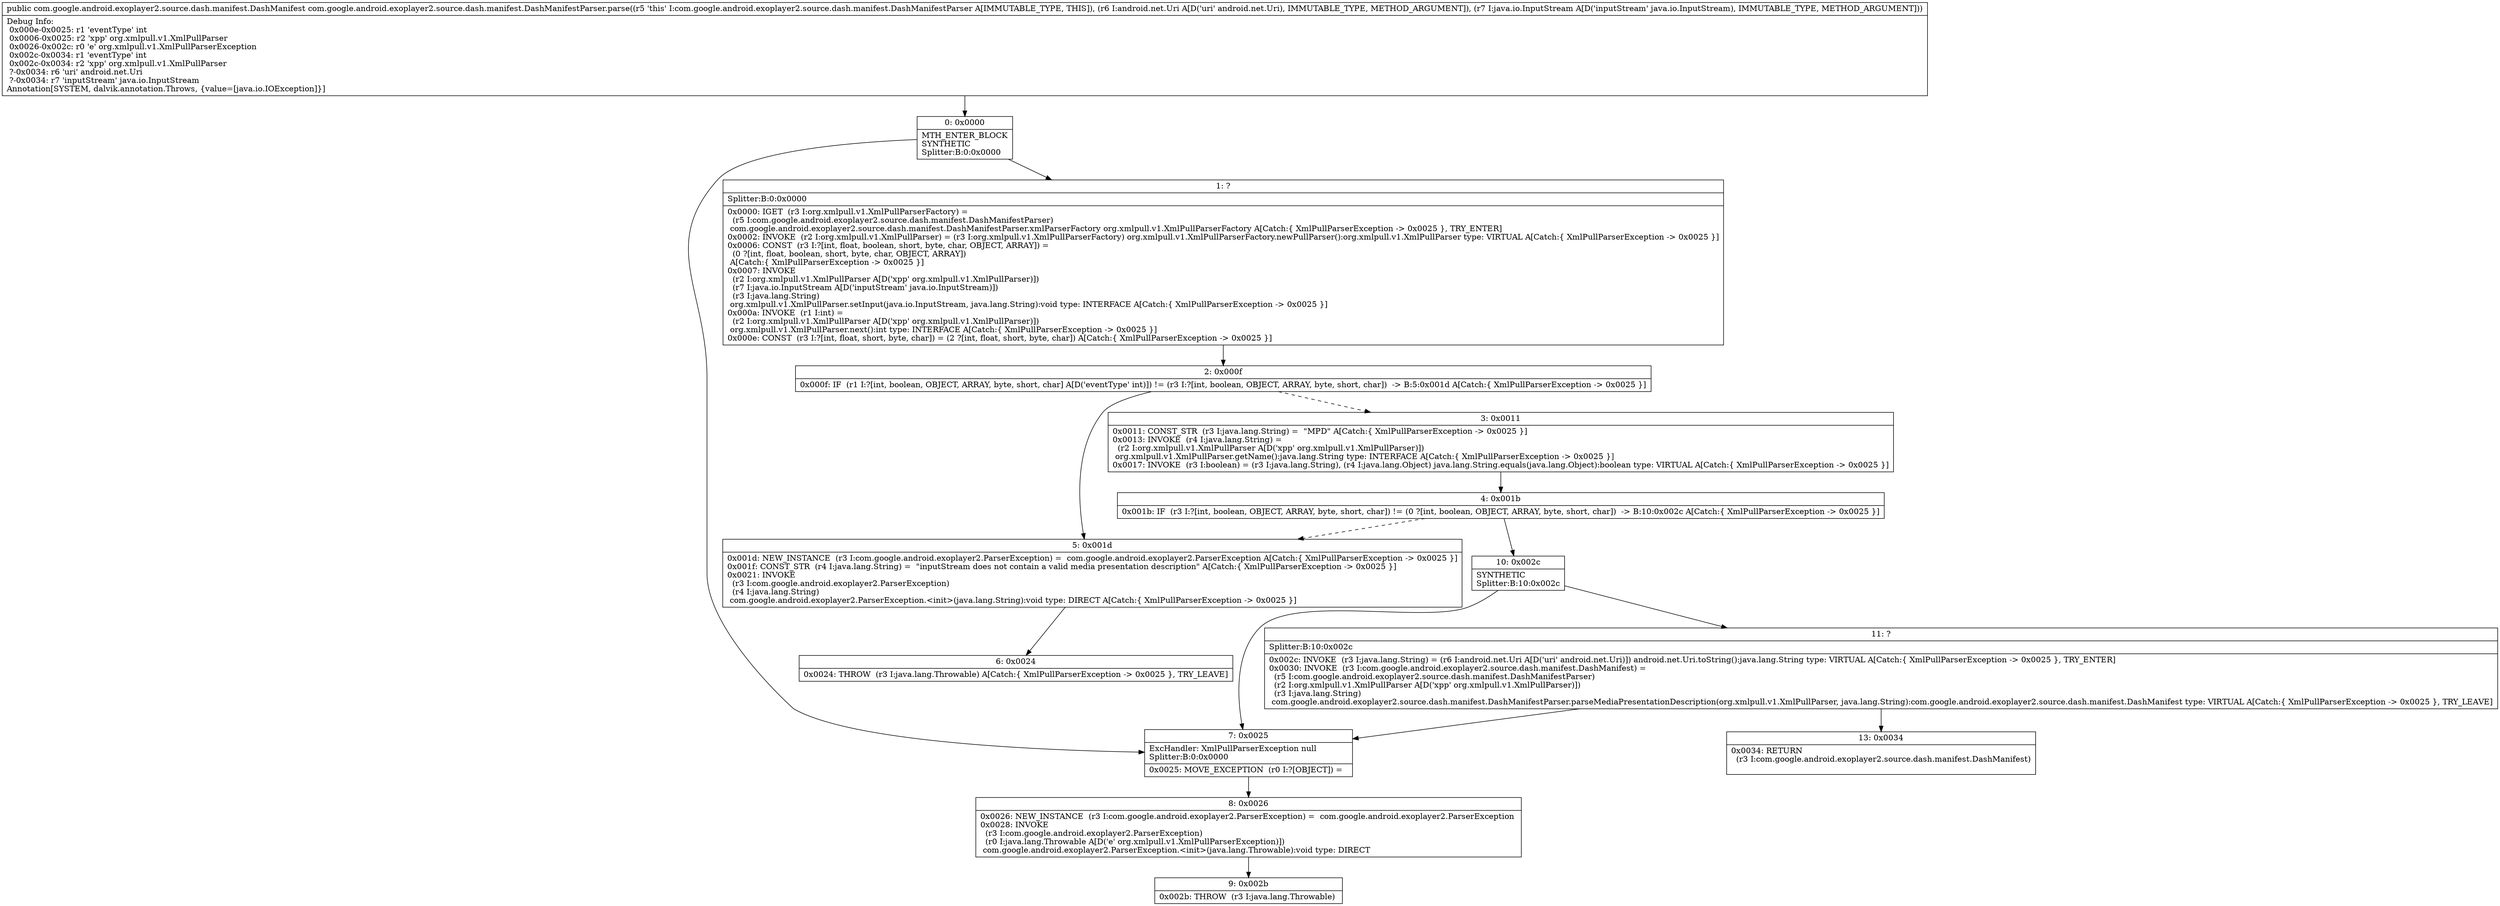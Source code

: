 digraph "CFG forcom.google.android.exoplayer2.source.dash.manifest.DashManifestParser.parse(Landroid\/net\/Uri;Ljava\/io\/InputStream;)Lcom\/google\/android\/exoplayer2\/source\/dash\/manifest\/DashManifest;" {
Node_0 [shape=record,label="{0\:\ 0x0000|MTH_ENTER_BLOCK\lSYNTHETIC\lSplitter:B:0:0x0000\l}"];
Node_1 [shape=record,label="{1\:\ ?|Splitter:B:0:0x0000\l|0x0000: IGET  (r3 I:org.xmlpull.v1.XmlPullParserFactory) = \l  (r5 I:com.google.android.exoplayer2.source.dash.manifest.DashManifestParser)\l com.google.android.exoplayer2.source.dash.manifest.DashManifestParser.xmlParserFactory org.xmlpull.v1.XmlPullParserFactory A[Catch:\{ XmlPullParserException \-\> 0x0025 \}, TRY_ENTER]\l0x0002: INVOKE  (r2 I:org.xmlpull.v1.XmlPullParser) = (r3 I:org.xmlpull.v1.XmlPullParserFactory) org.xmlpull.v1.XmlPullParserFactory.newPullParser():org.xmlpull.v1.XmlPullParser type: VIRTUAL A[Catch:\{ XmlPullParserException \-\> 0x0025 \}]\l0x0006: CONST  (r3 I:?[int, float, boolean, short, byte, char, OBJECT, ARRAY]) = \l  (0 ?[int, float, boolean, short, byte, char, OBJECT, ARRAY])\l A[Catch:\{ XmlPullParserException \-\> 0x0025 \}]\l0x0007: INVOKE  \l  (r2 I:org.xmlpull.v1.XmlPullParser A[D('xpp' org.xmlpull.v1.XmlPullParser)])\l  (r7 I:java.io.InputStream A[D('inputStream' java.io.InputStream)])\l  (r3 I:java.lang.String)\l org.xmlpull.v1.XmlPullParser.setInput(java.io.InputStream, java.lang.String):void type: INTERFACE A[Catch:\{ XmlPullParserException \-\> 0x0025 \}]\l0x000a: INVOKE  (r1 I:int) = \l  (r2 I:org.xmlpull.v1.XmlPullParser A[D('xpp' org.xmlpull.v1.XmlPullParser)])\l org.xmlpull.v1.XmlPullParser.next():int type: INTERFACE A[Catch:\{ XmlPullParserException \-\> 0x0025 \}]\l0x000e: CONST  (r3 I:?[int, float, short, byte, char]) = (2 ?[int, float, short, byte, char]) A[Catch:\{ XmlPullParserException \-\> 0x0025 \}]\l}"];
Node_2 [shape=record,label="{2\:\ 0x000f|0x000f: IF  (r1 I:?[int, boolean, OBJECT, ARRAY, byte, short, char] A[D('eventType' int)]) != (r3 I:?[int, boolean, OBJECT, ARRAY, byte, short, char])  \-\> B:5:0x001d A[Catch:\{ XmlPullParserException \-\> 0x0025 \}]\l}"];
Node_3 [shape=record,label="{3\:\ 0x0011|0x0011: CONST_STR  (r3 I:java.lang.String) =  \"MPD\" A[Catch:\{ XmlPullParserException \-\> 0x0025 \}]\l0x0013: INVOKE  (r4 I:java.lang.String) = \l  (r2 I:org.xmlpull.v1.XmlPullParser A[D('xpp' org.xmlpull.v1.XmlPullParser)])\l org.xmlpull.v1.XmlPullParser.getName():java.lang.String type: INTERFACE A[Catch:\{ XmlPullParserException \-\> 0x0025 \}]\l0x0017: INVOKE  (r3 I:boolean) = (r3 I:java.lang.String), (r4 I:java.lang.Object) java.lang.String.equals(java.lang.Object):boolean type: VIRTUAL A[Catch:\{ XmlPullParserException \-\> 0x0025 \}]\l}"];
Node_4 [shape=record,label="{4\:\ 0x001b|0x001b: IF  (r3 I:?[int, boolean, OBJECT, ARRAY, byte, short, char]) != (0 ?[int, boolean, OBJECT, ARRAY, byte, short, char])  \-\> B:10:0x002c A[Catch:\{ XmlPullParserException \-\> 0x0025 \}]\l}"];
Node_5 [shape=record,label="{5\:\ 0x001d|0x001d: NEW_INSTANCE  (r3 I:com.google.android.exoplayer2.ParserException) =  com.google.android.exoplayer2.ParserException A[Catch:\{ XmlPullParserException \-\> 0x0025 \}]\l0x001f: CONST_STR  (r4 I:java.lang.String) =  \"inputStream does not contain a valid media presentation description\" A[Catch:\{ XmlPullParserException \-\> 0x0025 \}]\l0x0021: INVOKE  \l  (r3 I:com.google.android.exoplayer2.ParserException)\l  (r4 I:java.lang.String)\l com.google.android.exoplayer2.ParserException.\<init\>(java.lang.String):void type: DIRECT A[Catch:\{ XmlPullParserException \-\> 0x0025 \}]\l}"];
Node_6 [shape=record,label="{6\:\ 0x0024|0x0024: THROW  (r3 I:java.lang.Throwable) A[Catch:\{ XmlPullParserException \-\> 0x0025 \}, TRY_LEAVE]\l}"];
Node_7 [shape=record,label="{7\:\ 0x0025|ExcHandler: XmlPullParserException null\lSplitter:B:0:0x0000\l|0x0025: MOVE_EXCEPTION  (r0 I:?[OBJECT]) =  \l}"];
Node_8 [shape=record,label="{8\:\ 0x0026|0x0026: NEW_INSTANCE  (r3 I:com.google.android.exoplayer2.ParserException) =  com.google.android.exoplayer2.ParserException \l0x0028: INVOKE  \l  (r3 I:com.google.android.exoplayer2.ParserException)\l  (r0 I:java.lang.Throwable A[D('e' org.xmlpull.v1.XmlPullParserException)])\l com.google.android.exoplayer2.ParserException.\<init\>(java.lang.Throwable):void type: DIRECT \l}"];
Node_9 [shape=record,label="{9\:\ 0x002b|0x002b: THROW  (r3 I:java.lang.Throwable) \l}"];
Node_10 [shape=record,label="{10\:\ 0x002c|SYNTHETIC\lSplitter:B:10:0x002c\l}"];
Node_11 [shape=record,label="{11\:\ ?|Splitter:B:10:0x002c\l|0x002c: INVOKE  (r3 I:java.lang.String) = (r6 I:android.net.Uri A[D('uri' android.net.Uri)]) android.net.Uri.toString():java.lang.String type: VIRTUAL A[Catch:\{ XmlPullParserException \-\> 0x0025 \}, TRY_ENTER]\l0x0030: INVOKE  (r3 I:com.google.android.exoplayer2.source.dash.manifest.DashManifest) = \l  (r5 I:com.google.android.exoplayer2.source.dash.manifest.DashManifestParser)\l  (r2 I:org.xmlpull.v1.XmlPullParser A[D('xpp' org.xmlpull.v1.XmlPullParser)])\l  (r3 I:java.lang.String)\l com.google.android.exoplayer2.source.dash.manifest.DashManifestParser.parseMediaPresentationDescription(org.xmlpull.v1.XmlPullParser, java.lang.String):com.google.android.exoplayer2.source.dash.manifest.DashManifest type: VIRTUAL A[Catch:\{ XmlPullParserException \-\> 0x0025 \}, TRY_LEAVE]\l}"];
Node_13 [shape=record,label="{13\:\ 0x0034|0x0034: RETURN  \l  (r3 I:com.google.android.exoplayer2.source.dash.manifest.DashManifest)\l \l}"];
MethodNode[shape=record,label="{public com.google.android.exoplayer2.source.dash.manifest.DashManifest com.google.android.exoplayer2.source.dash.manifest.DashManifestParser.parse((r5 'this' I:com.google.android.exoplayer2.source.dash.manifest.DashManifestParser A[IMMUTABLE_TYPE, THIS]), (r6 I:android.net.Uri A[D('uri' android.net.Uri), IMMUTABLE_TYPE, METHOD_ARGUMENT]), (r7 I:java.io.InputStream A[D('inputStream' java.io.InputStream), IMMUTABLE_TYPE, METHOD_ARGUMENT]))  | Debug Info:\l  0x000e\-0x0025: r1 'eventType' int\l  0x0006\-0x0025: r2 'xpp' org.xmlpull.v1.XmlPullParser\l  0x0026\-0x002c: r0 'e' org.xmlpull.v1.XmlPullParserException\l  0x002c\-0x0034: r1 'eventType' int\l  0x002c\-0x0034: r2 'xpp' org.xmlpull.v1.XmlPullParser\l  ?\-0x0034: r6 'uri' android.net.Uri\l  ?\-0x0034: r7 'inputStream' java.io.InputStream\lAnnotation[SYSTEM, dalvik.annotation.Throws, \{value=[java.io.IOException]\}]\l}"];
MethodNode -> Node_0;
Node_0 -> Node_1;
Node_0 -> Node_7;
Node_1 -> Node_2;
Node_2 -> Node_3[style=dashed];
Node_2 -> Node_5;
Node_3 -> Node_4;
Node_4 -> Node_5[style=dashed];
Node_4 -> Node_10;
Node_5 -> Node_6;
Node_7 -> Node_8;
Node_8 -> Node_9;
Node_10 -> Node_11;
Node_10 -> Node_7;
Node_11 -> Node_7;
Node_11 -> Node_13;
}

